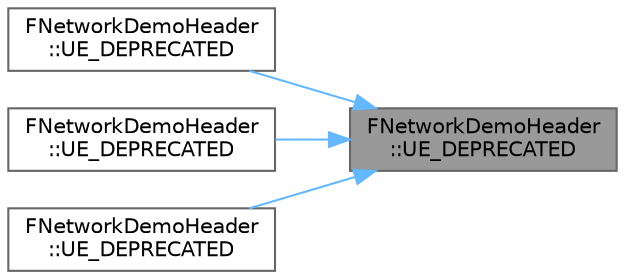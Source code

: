 digraph "FNetworkDemoHeader::UE_DEPRECATED"
{
 // INTERACTIVE_SVG=YES
 // LATEX_PDF_SIZE
  bgcolor="transparent";
  edge [fontname=Helvetica,fontsize=10,labelfontname=Helvetica,labelfontsize=10];
  node [fontname=Helvetica,fontsize=10,shape=box,height=0.2,width=0.4];
  rankdir="RL";
  Node1 [id="Node000001",label="FNetworkDemoHeader\l::UE_DEPRECATED",height=0.2,width=0.4,color="gray40", fillcolor="grey60", style="filled", fontcolor="black",tooltip=" "];
  Node1 -> Node2 [id="edge1_Node000001_Node000002",dir="back",color="steelblue1",style="solid",tooltip=" "];
  Node2 [id="Node000002",label="FNetworkDemoHeader\l::UE_DEPRECATED",height=0.2,width=0.4,color="grey40", fillcolor="white", style="filled",URL="$d7/dd4/structFNetworkDemoHeader.html#af4a2c84b100cd17659f537f0e227e6c5",tooltip=" "];
  Node1 -> Node3 [id="edge2_Node000001_Node000003",dir="back",color="steelblue1",style="solid",tooltip=" "];
  Node3 [id="Node000003",label="FNetworkDemoHeader\l::UE_DEPRECATED",height=0.2,width=0.4,color="grey40", fillcolor="white", style="filled",URL="$d7/dd4/structFNetworkDemoHeader.html#a505cdba8cfa07afd70f0188fa7065542",tooltip=" "];
  Node1 -> Node4 [id="edge3_Node000001_Node000004",dir="back",color="steelblue1",style="solid",tooltip=" "];
  Node4 [id="Node000004",label="FNetworkDemoHeader\l::UE_DEPRECATED",height=0.2,width=0.4,color="grey40", fillcolor="white", style="filled",URL="$d7/dd4/structFNetworkDemoHeader.html#ad929f74ed66e83230884f09f0a114344",tooltip=" "];
}
